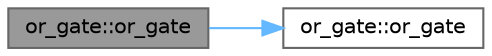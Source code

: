 digraph "or_gate::or_gate"
{
 // LATEX_PDF_SIZE
  bgcolor="transparent";
  edge [fontname=Helvetica,fontsize=10,labelfontname=Helvetica,labelfontsize=10];
  node [fontname=Helvetica,fontsize=10,shape=box,height=0.2,width=0.4];
  rankdir="LR";
  Node1 [id="Node000001",label="or_gate::or_gate",height=0.2,width=0.4,color="gray40", fillcolor="grey60", style="filled", fontcolor="black",tooltip=" "];
  Node1 -> Node2 [id="edge1_Node000001_Node000002",color="steelblue1",style="solid",tooltip=" "];
  Node2 [id="Node000002",label="or_gate::or_gate",height=0.2,width=0.4,color="grey40", fillcolor="white", style="filled",URL="$classor__gate.html#afcc69808374e1556457ffbc56d0766c0",tooltip=" "];
}
